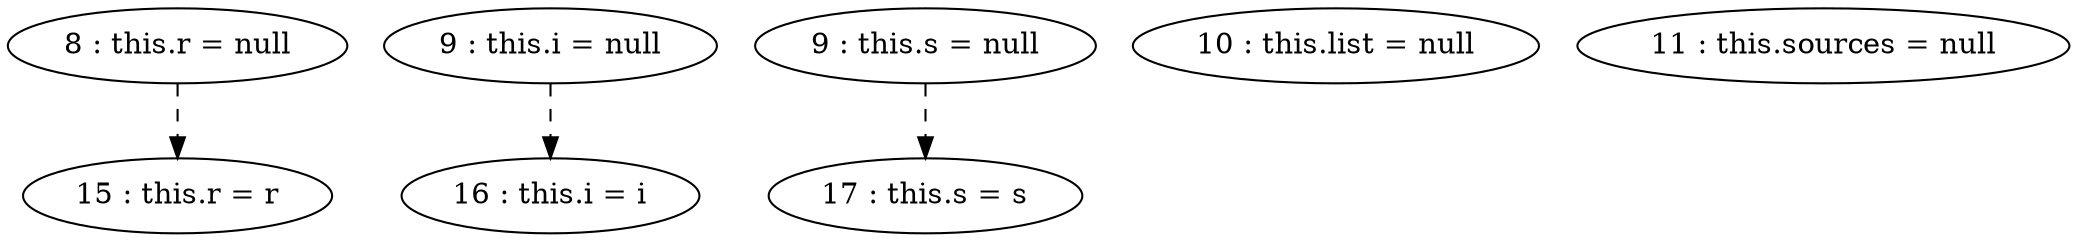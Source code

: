 digraph G {
"8 : this.r = null"
"8 : this.r = null" -> "15 : this.r = r" [style=dashed]
"9 : this.i = null"
"9 : this.i = null" -> "16 : this.i = i" [style=dashed]
"9 : this.s = null"
"9 : this.s = null" -> "17 : this.s = s" [style=dashed]
"10 : this.list = null"
"11 : this.sources = null"
"15 : this.r = r"
"16 : this.i = i"
"17 : this.s = s"
}
